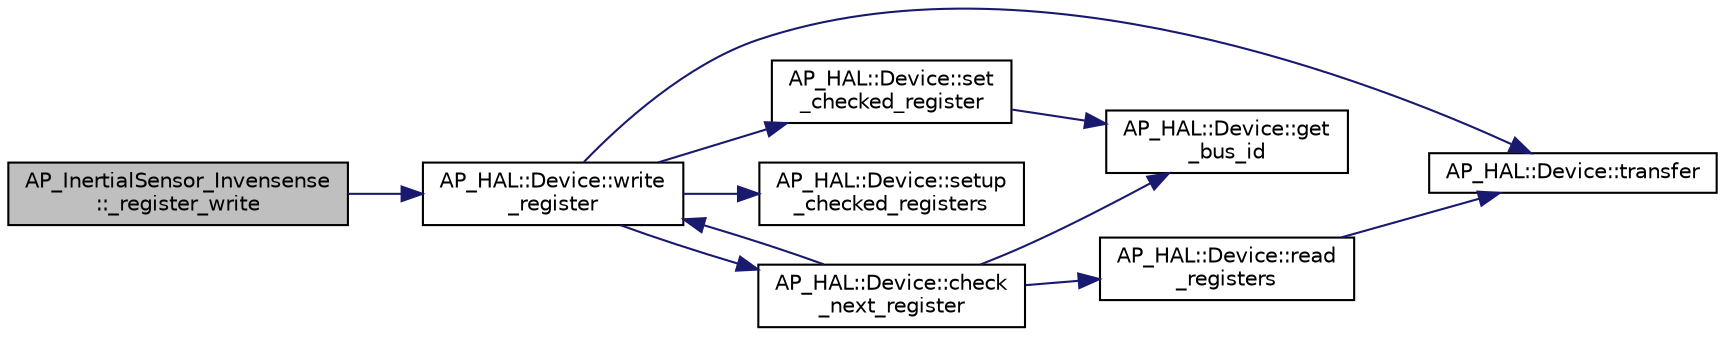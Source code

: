 digraph "AP_InertialSensor_Invensense::_register_write"
{
 // INTERACTIVE_SVG=YES
  edge [fontname="Helvetica",fontsize="10",labelfontname="Helvetica",labelfontsize="10"];
  node [fontname="Helvetica",fontsize="10",shape=record];
  rankdir="LR";
  Node1 [label="AP_InertialSensor_Invensense\l::_register_write",height=0.2,width=0.4,color="black", fillcolor="grey75", style="filled", fontcolor="black"];
  Node1 -> Node2 [color="midnightblue",fontsize="10",style="solid",fontname="Helvetica"];
  Node2 [label="AP_HAL::Device::write\l_register",height=0.2,width=0.4,color="black", fillcolor="white", style="filled",URL="$classAP__HAL_1_1Device.html#a450d2427d58c09d75c8268f8b808c37b"];
  Node2 -> Node3 [color="midnightblue",fontsize="10",style="solid",fontname="Helvetica"];
  Node3 [label="AP_HAL::Device::set\l_checked_register",height=0.2,width=0.4,color="black", fillcolor="white", style="filled",URL="$classAP__HAL_1_1Device.html#a44b62acec2c1c5d8bf8b9c07f5fe7192"];
  Node3 -> Node4 [color="midnightblue",fontsize="10",style="solid",fontname="Helvetica"];
  Node4 [label="AP_HAL::Device::get\l_bus_id",height=0.2,width=0.4,color="black", fillcolor="white", style="filled",URL="$classAP__HAL_1_1Device.html#a682fd556614308cb02773e94ec8e4b26"];
  Node2 -> Node5 [color="midnightblue",fontsize="10",style="solid",fontname="Helvetica"];
  Node5 [label="AP_HAL::Device::transfer",height=0.2,width=0.4,color="black", fillcolor="white", style="filled",URL="$classAP__HAL_1_1Device.html#a2af24b5f93b678af718b65a606e538b0"];
  Node2 -> Node6 [color="midnightblue",fontsize="10",style="solid",fontname="Helvetica"];
  Node6 [label="AP_HAL::Device::setup\l_checked_registers",height=0.2,width=0.4,color="black", fillcolor="white", style="filled",URL="$classAP__HAL_1_1Device.html#a4bad879386bd93b7f2340bff1437d041"];
  Node2 -> Node7 [color="midnightblue",fontsize="10",style="solid",fontname="Helvetica"];
  Node7 [label="AP_HAL::Device::check\l_next_register",height=0.2,width=0.4,color="black", fillcolor="white", style="filled",URL="$classAP__HAL_1_1Device.html#a81202d89062b62f93bf8d13fa30a86d0"];
  Node7 -> Node8 [color="midnightblue",fontsize="10",style="solid",fontname="Helvetica"];
  Node8 [label="AP_HAL::Device::read\l_registers",height=0.2,width=0.4,color="black", fillcolor="white", style="filled",URL="$classAP__HAL_1_1Device.html#a66215f964cfb5c7421effdb88a749550"];
  Node8 -> Node5 [color="midnightblue",fontsize="10",style="solid",fontname="Helvetica"];
  Node7 -> Node4 [color="midnightblue",fontsize="10",style="solid",fontname="Helvetica"];
  Node7 -> Node2 [color="midnightblue",fontsize="10",style="solid",fontname="Helvetica"];
}
